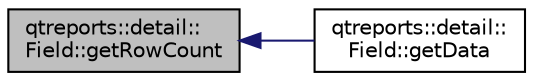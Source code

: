 digraph "qtreports::detail::Field::getRowCount"
{
 // INTERACTIVE_SVG=YES
  bgcolor="transparent";
  edge [fontname="Helvetica",fontsize="10",labelfontname="Helvetica",labelfontsize="10"];
  node [fontname="Helvetica",fontsize="10",shape=record];
  rankdir="LR";
  Node1 [label="qtreports::detail::\lField::getRowCount",height=0.2,width=0.4,color="black", fillcolor="grey75", style="filled", fontcolor="black"];
  Node1 -> Node2 [dir="back",color="midnightblue",fontsize="10",style="solid",fontname="Helvetica"];
  Node2 [label="qtreports::detail::\lField::getData",height=0.2,width=0.4,color="black",URL="$classqtreports_1_1detail_1_1_field.html#a6479482ff09c2eedab090cf58c9a0ca9",tooltip="Возвращает содержимое <field>. "];
}
